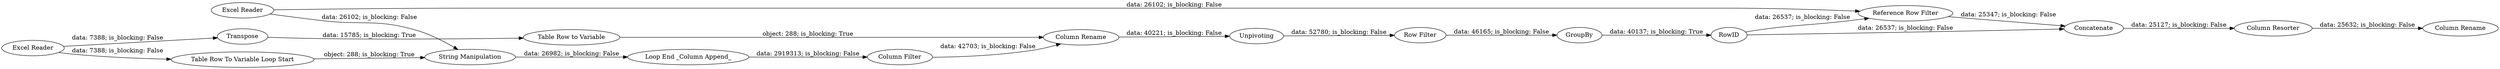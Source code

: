 digraph {
	"1311033046649414534_4" [label="String Manipulation"]
	"1311033046649414534_2" [label="Excel Reader"]
	"1311033046649414534_18" [label="Reference Row Filter"]
	"1311033046649414534_5" [label="Table Row to Variable"]
	"1311033046649414534_12" [label=Unpivoting]
	"1311033046649414534_22" [label="Column Resorter"]
	"1311033046649414534_23" [label="Column Rename"]
	"1311033046649414534_13" [label="Row Filter"]
	"1311033046649414534_1" [label="Excel Reader"]
	"1311033046649414534_8" [label="Column Filter"]
	"1311033046649414534_17" [label=RowID]
	"1311033046649414534_20" [label=Concatenate]
	"1311033046649414534_10" [label=Transpose]
	"1311033046649414534_6" [label="Table Row To Variable Loop Start"]
	"1311033046649414534_9" [label="Column Rename"]
	"1311033046649414534_7" [label="Loop End _Column Append_"]
	"1311033046649414534_16" [label=GroupBy]
	"1311033046649414534_13" -> "1311033046649414534_16" [label="data: 46165; is_blocking: False"]
	"1311033046649414534_1" -> "1311033046649414534_10" [label="data: 7388; is_blocking: False"]
	"1311033046649414534_5" -> "1311033046649414534_9" [label="object: 288; is_blocking: True"]
	"1311033046649414534_10" -> "1311033046649414534_5" [label="data: 15785; is_blocking: True"]
	"1311033046649414534_18" -> "1311033046649414534_20" [label="data: 25347; is_blocking: False"]
	"1311033046649414534_7" -> "1311033046649414534_8" [label="data: 2919313; is_blocking: False"]
	"1311033046649414534_2" -> "1311033046649414534_18" [label="data: 26102; is_blocking: False"]
	"1311033046649414534_17" -> "1311033046649414534_20" [label="data: 26537; is_blocking: False"]
	"1311033046649414534_12" -> "1311033046649414534_13" [label="data: 52780; is_blocking: False"]
	"1311033046649414534_4" -> "1311033046649414534_7" [label="data: 26982; is_blocking: False"]
	"1311033046649414534_8" -> "1311033046649414534_9" [label="data: 42703; is_blocking: False"]
	"1311033046649414534_16" -> "1311033046649414534_17" [label="data: 40137; is_blocking: True"]
	"1311033046649414534_1" -> "1311033046649414534_6" [label="data: 7388; is_blocking: False"]
	"1311033046649414534_17" -> "1311033046649414534_18" [label="data: 26537; is_blocking: False"]
	"1311033046649414534_22" -> "1311033046649414534_23" [label="data: 25632; is_blocking: False"]
	"1311033046649414534_20" -> "1311033046649414534_22" [label="data: 25127; is_blocking: False"]
	"1311033046649414534_6" -> "1311033046649414534_4" [label="object: 288; is_blocking: True"]
	"1311033046649414534_2" -> "1311033046649414534_4" [label="data: 26102; is_blocking: False"]
	"1311033046649414534_9" -> "1311033046649414534_12" [label="data: 40221; is_blocking: False"]
	rankdir=LR
}
